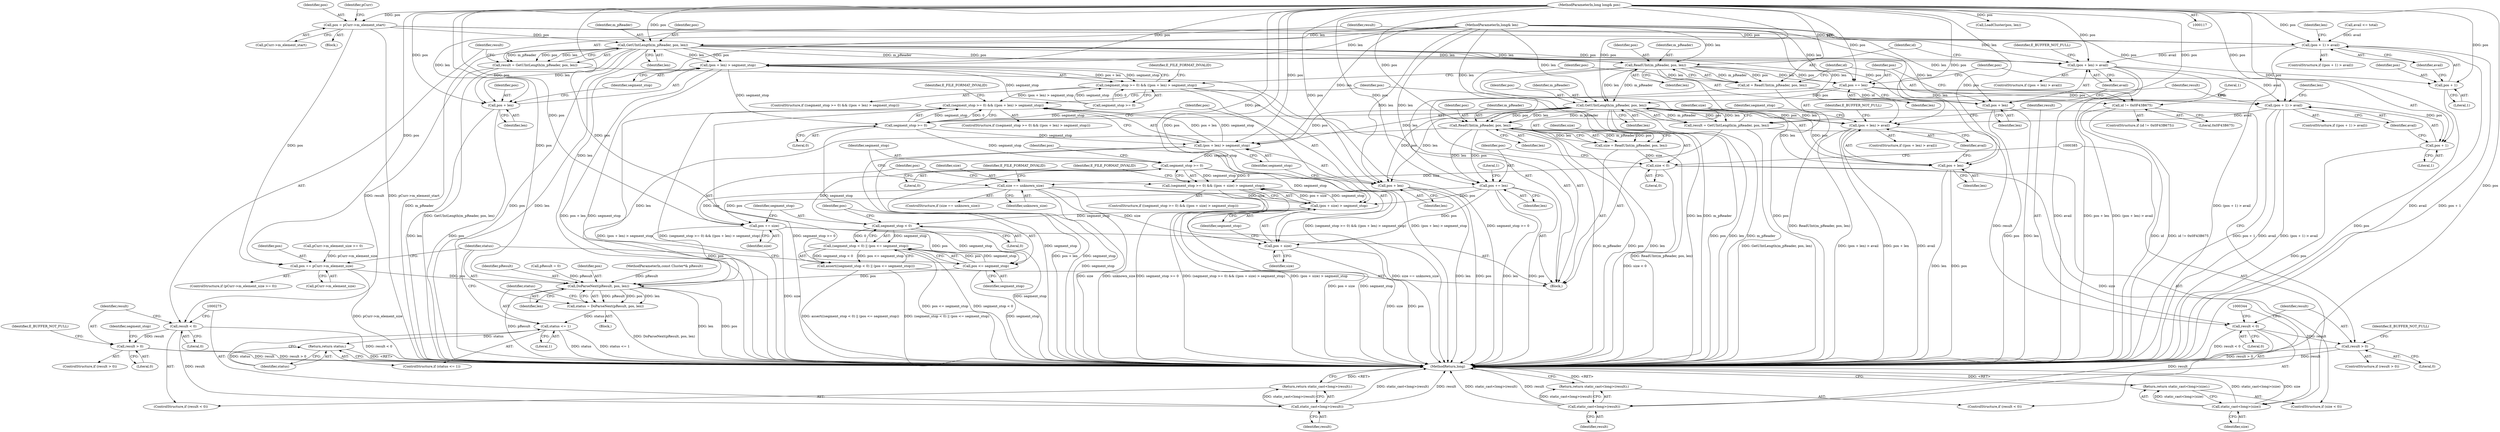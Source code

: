digraph "0_Android_cc274e2abe8b2a6698a5c47d8aa4bb45f1f9538d_55@pointer" {
"1000232" [label="(Call,pos = pCurr->m_element_start)"];
"1000120" [label="(MethodParameterIn,long long& pos)"];
"1000243" [label="(Call,pos += pCurr->m_element_size)"];
"1000426" [label="(Call,DoParseNext(pResult, pos, len))"];
"1000424" [label="(Call,status = DoParseNext(pResult, pos, len))"];
"1000431" [label="(Call,status <= 1)"];
"1000434" [label="(Return,return status;)"];
"1000251" [label="(Call,(pos + 1) > avail)"];
"1000296" [label="(Call,(pos + len) > avail)"];
"1000321" [label="(Call,(pos + 1) > avail)"];
"1000365" [label="(Call,(pos + len) > avail)"];
"1000252" [label="(Call,pos + 1)"];
"1000265" [label="(Call,GetUIntLength(m_pReader, pos, len))"];
"1000263" [label="(Call,result = GetUIntLength(m_pReader, pos, len))"];
"1000270" [label="(Call,result < 0)"];
"1000274" [label="(Call,static_cast<long>(result))"];
"1000273" [label="(Return,return static_cast<long>(result);)"];
"1000278" [label="(Call,result > 0)"];
"1000288" [label="(Call,(pos + len) > segment_stop)"];
"1000284" [label="(Call,(segment_stop >= 0) && ((pos + len) > segment_stop))"];
"1000353" [label="(Call,(segment_stop >= 0) && ((pos + len) > segment_stop))"];
"1000354" [label="(Call,segment_stop >= 0)"];
"1000357" [label="(Call,(pos + len) > segment_stop)"];
"1000400" [label="(Call,segment_stop >= 0)"];
"1000399" [label="(Call,(segment_stop >= 0) && ((pos + size) > segment_stop))"];
"1000403" [label="(Call,(pos + size) > segment_stop)"];
"1000415" [label="(Call,segment_stop < 0)"];
"1000414" [label="(Call,(segment_stop < 0) || (pos <= segment_stop))"];
"1000413" [label="(Call,assert((segment_stop < 0) || (pos <= segment_stop)))"];
"1000418" [label="(Call,pos <= segment_stop)"];
"1000289" [label="(Call,pos + len)"];
"1000297" [label="(Call,pos + len)"];
"1000306" [label="(Call,ReadUInt(m_pReader, pos, len))"];
"1000304" [label="(Call,id = ReadUInt(m_pReader, pos, len))"];
"1000311" [label="(Call,id != 0x0F43B675)"];
"1000317" [label="(Call,pos += len)"];
"1000322" [label="(Call,pos + 1)"];
"1000334" [label="(Call,GetUIntLength(m_pReader, pos, len))"];
"1000332" [label="(Call,result = GetUIntLength(m_pReader, pos, len))"];
"1000339" [label="(Call,result < 0)"];
"1000343" [label="(Call,static_cast<long>(result))"];
"1000342" [label="(Return,return static_cast<long>(result);)"];
"1000347" [label="(Call,result > 0)"];
"1000358" [label="(Call,pos + len)"];
"1000366" [label="(Call,pos + len)"];
"1000375" [label="(Call,ReadUInt(m_pReader, pos, len))"];
"1000373" [label="(Call,size = ReadUInt(m_pReader, pos, len))"];
"1000380" [label="(Call,size < 0)"];
"1000384" [label="(Call,static_cast<long>(size))"];
"1000383" [label="(Return,return static_cast<long>(size);)"];
"1000393" [label="(Call,size == unknown_size)"];
"1000404" [label="(Call,pos + size)"];
"1000410" [label="(Call,pos += size)"];
"1000387" [label="(Call,pos += len)"];
"1000283" [label="(ControlStructure,if ((segment_stop >= 0) && ((pos + len) > segment_stop)))"];
"1000400" [label="(Call,segment_stop >= 0)"];
"1000388" [label="(Identifier,pos)"];
"1000359" [label="(Identifier,pos)"];
"1000279" [label="(Identifier,result)"];
"1000277" [label="(ControlStructure,if (result > 0))"];
"1000420" [label="(Identifier,segment_stop)"];
"1000252" [label="(Call,pos + 1)"];
"1000367" [label="(Identifier,pos)"];
"1000416" [label="(Identifier,segment_stop)"];
"1000264" [label="(Identifier,result)"];
"1000406" [label="(Identifier,size)"];
"1000399" [label="(Call,(segment_stop >= 0) && ((pos + size) > segment_stop))"];
"1000386" [label="(Identifier,size)"];
"1000357" [label="(Call,(pos + len) > segment_stop)"];
"1000335" [label="(Identifier,m_pReader)"];
"1000250" [label="(ControlStructure,if ((pos + 1) > avail))"];
"1000272" [label="(Literal,0)"];
"1000369" [label="(Identifier,avail)"];
"1000417" [label="(Literal,0)"];
"1000364" [label="(ControlStructure,if ((pos + len) > avail))"];
"1000428" [label="(Identifier,pos)"];
"1000302" [label="(Identifier,E_BUFFER_NOT_FULL)"];
"1000375" [label="(Call,ReadUInt(m_pReader, pos, len))"];
"1000233" [label="(Identifier,pos)"];
"1000405" [label="(Identifier,pos)"];
"1000432" [label="(Identifier,status)"];
"1000332" [label="(Call,result = GetUIntLength(m_pReader, pos, len))"];
"1000371" [label="(Identifier,E_BUFFER_NOT_FULL)"];
"1000298" [label="(Identifier,pos)"];
"1000297" [label="(Call,pos + len)"];
"1000312" [label="(Identifier,id)"];
"1000268" [label="(Identifier,len)"];
"1000325" [label="(Identifier,avail)"];
"1000434" [label="(Return,return status;)"];
"1000308" [label="(Identifier,pos)"];
"1000355" [label="(Identifier,segment_stop)"];
"1000426" [label="(Call,DoParseNext(pResult, pos, len))"];
"1000404" [label="(Call,pos + size)"];
"1000322" [label="(Call,pos + 1)"];
"1000316" [label="(Literal,1)"];
"1000270" [label="(Call,result < 0)"];
"1000339" [label="(Call,result < 0)"];
"1000361" [label="(Identifier,segment_stop)"];
"1000258" [label="(Identifier,len)"];
"1000299" [label="(Identifier,len)"];
"1000336" [label="(Identifier,pos)"];
"1000265" [label="(Call,GetUIntLength(m_pReader, pos, len))"];
"1000366" [label="(Call,pos + len)"];
"1000324" [label="(Literal,1)"];
"1000286" [label="(Identifier,segment_stop)"];
"1000253" [label="(Identifier,pos)"];
"1000424" [label="(Call,status = DoParseNext(pResult, pos, len))"];
"1000381" [label="(Identifier,size)"];
"1000433" [label="(Literal,1)"];
"1000119" [label="(MethodParameterIn,const Cluster*& pResult)"];
"1000333" [label="(Identifier,result)"];
"1000429" [label="(Identifier,len)"];
"1000120" [label="(MethodParameterIn,long long& pos)"];
"1000418" [label="(Call,pos <= segment_stop)"];
"1000217" [label="(Call,avail <= total)"];
"1000415" [label="(Call,segment_stop < 0)"];
"1000419" [label="(Identifier,pos)"];
"1000341" [label="(Literal,0)"];
"1000410" [label="(Call,pos += size)"];
"1000392" [label="(ControlStructure,if (size == unknown_size))"];
"1000345" [label="(Identifier,result)"];
"1000376" [label="(Identifier,m_pReader)"];
"1000382" [label="(Literal,0)"];
"1000384" [label="(Call,static_cast<long>(size))"];
"1000387" [label="(Call,pos += len)"];
"1000306" [label="(Call,ReadUInt(m_pReader, pos, len))"];
"1000245" [label="(Call,pCurr->m_element_size)"];
"1000284" [label="(Call,(segment_stop >= 0) && ((pos + len) > segment_stop))"];
"1000352" [label="(ControlStructure,if ((segment_stop >= 0) && ((pos + len) > segment_stop)))"];
"1000282" [label="(Identifier,E_BUFFER_NOT_FULL)"];
"1000323" [label="(Identifier,pos)"];
"1000300" [label="(Identifier,avail)"];
"1000232" [label="(Call,pos = pCurr->m_element_start)"];
"1000412" [label="(Identifier,size)"];
"1000334" [label="(Call,GetUIntLength(m_pReader, pos, len))"];
"1000305" [label="(Identifier,id)"];
"1000427" [label="(Identifier,pResult)"];
"1000393" [label="(Call,size == unknown_size)"];
"1000379" [label="(ControlStructure,if (size < 0))"];
"1000263" [label="(Call,result = GetUIntLength(m_pReader, pos, len))"];
"1000267" [label="(Identifier,pos)"];
"1000409" [label="(Identifier,E_FILE_FORMAT_INVALID)"];
"1000254" [label="(Literal,1)"];
"1000285" [label="(Call,segment_stop >= 0)"];
"1000291" [label="(Identifier,len)"];
"1000411" [label="(Identifier,pos)"];
"1000309" [label="(Identifier,len)"];
"1000435" [label="(Identifier,status)"];
"1000343" [label="(Call,static_cast<long>(result))"];
"1000342" [label="(Return,return static_cast<long>(result);)"];
"1000383" [label="(Return,return static_cast<long>(size);)"];
"1000380" [label="(Call,size < 0)"];
"1000337" [label="(Identifier,len)"];
"1000292" [label="(Identifier,segment_stop)"];
"1000377" [label="(Identifier,pos)"];
"1000269" [label="(ControlStructure,if (result < 0))"];
"1000266" [label="(Identifier,m_pReader)"];
"1000240" [label="(Identifier,pCurr)"];
"1000234" [label="(Call,pCurr->m_element_start)"];
"1000374" [label="(Identifier,size)"];
"1000244" [label="(Identifier,pos)"];
"1000363" [label="(Identifier,E_FILE_FORMAT_INVALID)"];
"1000318" [label="(Identifier,pos)"];
"1000431" [label="(Call,status <= 1)"];
"1000407" [label="(Identifier,segment_stop)"];
"1000121" [label="(MethodParameterIn,long& len)"];
"1000290" [label="(Identifier,pos)"];
"1000351" [label="(Identifier,E_BUFFER_NOT_FULL)"];
"1000346" [label="(ControlStructure,if (result > 0))"];
"1000271" [label="(Identifier,result)"];
"1000349" [label="(Literal,0)"];
"1000238" [label="(Call,pCurr->m_element_size >= 0)"];
"1000304" [label="(Call,id = ReadUInt(m_pReader, pos, len))"];
"1000365" [label="(Call,(pos + len) > avail)"];
"1000122" [label="(Block,)"];
"1000401" [label="(Identifier,segment_stop)"];
"1000394" [label="(Identifier,size)"];
"1000276" [label="(Identifier,result)"];
"1000391" [label="(Literal,1)"];
"1000320" [label="(ControlStructure,if ((pos + 1) > avail))"];
"1000414" [label="(Call,(segment_stop < 0) || (pos <= segment_stop))"];
"1000347" [label="(Call,result > 0)"];
"1000255" [label="(Identifier,avail)"];
"1000294" [label="(Identifier,E_FILE_FORMAT_INVALID)"];
"1000288" [label="(Call,(pos + len) > segment_stop)"];
"1000338" [label="(ControlStructure,if (result < 0))"];
"1000289" [label="(Call,pos + len)"];
"1000378" [label="(Identifier,len)"];
"1000280" [label="(Literal,0)"];
"1000348" [label="(Identifier,result)"];
"1000321" [label="(Call,(pos + 1) > avail)"];
"1000436" [label="(MethodReturn,long)"];
"1000313" [label="(Literal,0x0F43B675)"];
"1000389" [label="(Identifier,len)"];
"1000368" [label="(Identifier,len)"];
"1000295" [label="(ControlStructure,if ((pos + len) > avail))"];
"1000296" [label="(Call,(pos + len) > avail)"];
"1000354" [label="(Call,segment_stop >= 0)"];
"1000251" [label="(Call,(pos + 1) > avail)"];
"1000171" [label="(Call,LoadCluster(pos, len))"];
"1000311" [label="(Call,id != 0x0F43B675)"];
"1000395" [label="(Identifier,unknown_size)"];
"1000397" [label="(Identifier,E_FILE_FORMAT_INVALID)"];
"1000130" [label="(Call,pResult = 0)"];
"1000402" [label="(Literal,0)"];
"1000328" [label="(Identifier,len)"];
"1000249" [label="(Block,)"];
"1000413" [label="(Call,assert((segment_stop < 0) || (pos <= segment_stop)))"];
"1000273" [label="(Return,return static_cast<long>(result);)"];
"1000356" [label="(Literal,0)"];
"1000358" [label="(Call,pos + len)"];
"1000425" [label="(Identifier,status)"];
"1000373" [label="(Call,size = ReadUInt(m_pReader, pos, len))"];
"1000237" [label="(ControlStructure,if (pCurr->m_element_size >= 0))"];
"1000319" [label="(Identifier,len)"];
"1000243" [label="(Call,pos += pCurr->m_element_size)"];
"1000430" [label="(ControlStructure,if (status <= 1))"];
"1000340" [label="(Identifier,result)"];
"1000398" [label="(ControlStructure,if ((segment_stop >= 0) && ((pos + size) > segment_stop)))"];
"1000317" [label="(Call,pos += len)"];
"1000422" [label="(Block,)"];
"1000360" [label="(Identifier,len)"];
"1000278" [label="(Call,result > 0)"];
"1000353" [label="(Call,(segment_stop >= 0) && ((pos + len) > segment_stop))"];
"1000307" [label="(Identifier,m_pReader)"];
"1000403" [label="(Call,(pos + size) > segment_stop)"];
"1000274" [label="(Call,static_cast<long>(result))"];
"1000310" [label="(ControlStructure,if (id != 0x0F43B675))"];
"1000232" -> "1000122"  [label="AST: "];
"1000232" -> "1000234"  [label="CFG: "];
"1000233" -> "1000232"  [label="AST: "];
"1000234" -> "1000232"  [label="AST: "];
"1000240" -> "1000232"  [label="CFG: "];
"1000232" -> "1000436"  [label="DDG: pCurr->m_element_start"];
"1000120" -> "1000232"  [label="DDG: pos"];
"1000232" -> "1000243"  [label="DDG: pos"];
"1000232" -> "1000251"  [label="DDG: pos"];
"1000232" -> "1000252"  [label="DDG: pos"];
"1000232" -> "1000265"  [label="DDG: pos"];
"1000120" -> "1000117"  [label="AST: "];
"1000120" -> "1000436"  [label="DDG: pos"];
"1000120" -> "1000171"  [label="DDG: pos"];
"1000120" -> "1000243"  [label="DDG: pos"];
"1000120" -> "1000251"  [label="DDG: pos"];
"1000120" -> "1000252"  [label="DDG: pos"];
"1000120" -> "1000265"  [label="DDG: pos"];
"1000120" -> "1000288"  [label="DDG: pos"];
"1000120" -> "1000289"  [label="DDG: pos"];
"1000120" -> "1000296"  [label="DDG: pos"];
"1000120" -> "1000297"  [label="DDG: pos"];
"1000120" -> "1000306"  [label="DDG: pos"];
"1000120" -> "1000317"  [label="DDG: pos"];
"1000120" -> "1000321"  [label="DDG: pos"];
"1000120" -> "1000322"  [label="DDG: pos"];
"1000120" -> "1000334"  [label="DDG: pos"];
"1000120" -> "1000357"  [label="DDG: pos"];
"1000120" -> "1000358"  [label="DDG: pos"];
"1000120" -> "1000365"  [label="DDG: pos"];
"1000120" -> "1000366"  [label="DDG: pos"];
"1000120" -> "1000375"  [label="DDG: pos"];
"1000120" -> "1000387"  [label="DDG: pos"];
"1000120" -> "1000403"  [label="DDG: pos"];
"1000120" -> "1000404"  [label="DDG: pos"];
"1000120" -> "1000410"  [label="DDG: pos"];
"1000120" -> "1000418"  [label="DDG: pos"];
"1000120" -> "1000426"  [label="DDG: pos"];
"1000243" -> "1000237"  [label="AST: "];
"1000243" -> "1000245"  [label="CFG: "];
"1000244" -> "1000243"  [label="AST: "];
"1000245" -> "1000243"  [label="AST: "];
"1000425" -> "1000243"  [label="CFG: "];
"1000243" -> "1000436"  [label="DDG: pCurr->m_element_size"];
"1000238" -> "1000243"  [label="DDG: pCurr->m_element_size"];
"1000243" -> "1000426"  [label="DDG: pos"];
"1000426" -> "1000424"  [label="AST: "];
"1000426" -> "1000429"  [label="CFG: "];
"1000427" -> "1000426"  [label="AST: "];
"1000428" -> "1000426"  [label="AST: "];
"1000429" -> "1000426"  [label="AST: "];
"1000424" -> "1000426"  [label="CFG: "];
"1000426" -> "1000436"  [label="DDG: pos"];
"1000426" -> "1000436"  [label="DDG: pResult"];
"1000426" -> "1000436"  [label="DDG: len"];
"1000426" -> "1000424"  [label="DDG: pResult"];
"1000426" -> "1000424"  [label="DDG: pos"];
"1000426" -> "1000424"  [label="DDG: len"];
"1000130" -> "1000426"  [label="DDG: pResult"];
"1000119" -> "1000426"  [label="DDG: pResult"];
"1000410" -> "1000426"  [label="DDG: pos"];
"1000418" -> "1000426"  [label="DDG: pos"];
"1000121" -> "1000426"  [label="DDG: len"];
"1000375" -> "1000426"  [label="DDG: len"];
"1000424" -> "1000422"  [label="AST: "];
"1000425" -> "1000424"  [label="AST: "];
"1000432" -> "1000424"  [label="CFG: "];
"1000424" -> "1000436"  [label="DDG: DoParseNext(pResult, pos, len)"];
"1000424" -> "1000431"  [label="DDG: status"];
"1000431" -> "1000430"  [label="AST: "];
"1000431" -> "1000433"  [label="CFG: "];
"1000432" -> "1000431"  [label="AST: "];
"1000433" -> "1000431"  [label="AST: "];
"1000425" -> "1000431"  [label="CFG: "];
"1000435" -> "1000431"  [label="CFG: "];
"1000431" -> "1000436"  [label="DDG: status"];
"1000431" -> "1000436"  [label="DDG: status <= 1"];
"1000431" -> "1000434"  [label="DDG: status"];
"1000434" -> "1000430"  [label="AST: "];
"1000434" -> "1000435"  [label="CFG: "];
"1000435" -> "1000434"  [label="AST: "];
"1000436" -> "1000434"  [label="CFG: "];
"1000434" -> "1000436"  [label="DDG: <RET>"];
"1000435" -> "1000434"  [label="DDG: status"];
"1000251" -> "1000250"  [label="AST: "];
"1000251" -> "1000255"  [label="CFG: "];
"1000252" -> "1000251"  [label="AST: "];
"1000255" -> "1000251"  [label="AST: "];
"1000258" -> "1000251"  [label="CFG: "];
"1000264" -> "1000251"  [label="CFG: "];
"1000251" -> "1000436"  [label="DDG: (pos + 1) > avail"];
"1000251" -> "1000436"  [label="DDG: avail"];
"1000251" -> "1000436"  [label="DDG: pos + 1"];
"1000217" -> "1000251"  [label="DDG: avail"];
"1000251" -> "1000296"  [label="DDG: avail"];
"1000296" -> "1000295"  [label="AST: "];
"1000296" -> "1000300"  [label="CFG: "];
"1000297" -> "1000296"  [label="AST: "];
"1000300" -> "1000296"  [label="AST: "];
"1000302" -> "1000296"  [label="CFG: "];
"1000305" -> "1000296"  [label="CFG: "];
"1000296" -> "1000436"  [label="DDG: (pos + len) > avail"];
"1000296" -> "1000436"  [label="DDG: avail"];
"1000296" -> "1000436"  [label="DDG: pos + len"];
"1000265" -> "1000296"  [label="DDG: pos"];
"1000265" -> "1000296"  [label="DDG: len"];
"1000121" -> "1000296"  [label="DDG: len"];
"1000296" -> "1000321"  [label="DDG: avail"];
"1000321" -> "1000320"  [label="AST: "];
"1000321" -> "1000325"  [label="CFG: "];
"1000322" -> "1000321"  [label="AST: "];
"1000325" -> "1000321"  [label="AST: "];
"1000328" -> "1000321"  [label="CFG: "];
"1000333" -> "1000321"  [label="CFG: "];
"1000321" -> "1000436"  [label="DDG: pos + 1"];
"1000321" -> "1000436"  [label="DDG: avail"];
"1000321" -> "1000436"  [label="DDG: (pos + 1) > avail"];
"1000317" -> "1000321"  [label="DDG: pos"];
"1000321" -> "1000365"  [label="DDG: avail"];
"1000365" -> "1000364"  [label="AST: "];
"1000365" -> "1000369"  [label="CFG: "];
"1000366" -> "1000365"  [label="AST: "];
"1000369" -> "1000365"  [label="AST: "];
"1000371" -> "1000365"  [label="CFG: "];
"1000374" -> "1000365"  [label="CFG: "];
"1000365" -> "1000436"  [label="DDG: avail"];
"1000365" -> "1000436"  [label="DDG: (pos + len) > avail"];
"1000365" -> "1000436"  [label="DDG: pos + len"];
"1000334" -> "1000365"  [label="DDG: pos"];
"1000334" -> "1000365"  [label="DDG: len"];
"1000121" -> "1000365"  [label="DDG: len"];
"1000252" -> "1000254"  [label="CFG: "];
"1000253" -> "1000252"  [label="AST: "];
"1000254" -> "1000252"  [label="AST: "];
"1000255" -> "1000252"  [label="CFG: "];
"1000252" -> "1000436"  [label="DDG: pos"];
"1000265" -> "1000263"  [label="AST: "];
"1000265" -> "1000268"  [label="CFG: "];
"1000266" -> "1000265"  [label="AST: "];
"1000267" -> "1000265"  [label="AST: "];
"1000268" -> "1000265"  [label="AST: "];
"1000263" -> "1000265"  [label="CFG: "];
"1000265" -> "1000436"  [label="DDG: pos"];
"1000265" -> "1000436"  [label="DDG: len"];
"1000265" -> "1000436"  [label="DDG: m_pReader"];
"1000265" -> "1000263"  [label="DDG: m_pReader"];
"1000265" -> "1000263"  [label="DDG: pos"];
"1000265" -> "1000263"  [label="DDG: len"];
"1000121" -> "1000265"  [label="DDG: len"];
"1000265" -> "1000288"  [label="DDG: pos"];
"1000265" -> "1000288"  [label="DDG: len"];
"1000265" -> "1000289"  [label="DDG: pos"];
"1000265" -> "1000289"  [label="DDG: len"];
"1000265" -> "1000297"  [label="DDG: pos"];
"1000265" -> "1000297"  [label="DDG: len"];
"1000265" -> "1000306"  [label="DDG: m_pReader"];
"1000265" -> "1000306"  [label="DDG: pos"];
"1000265" -> "1000306"  [label="DDG: len"];
"1000263" -> "1000249"  [label="AST: "];
"1000264" -> "1000263"  [label="AST: "];
"1000271" -> "1000263"  [label="CFG: "];
"1000263" -> "1000436"  [label="DDG: GetUIntLength(m_pReader, pos, len)"];
"1000263" -> "1000270"  [label="DDG: result"];
"1000270" -> "1000269"  [label="AST: "];
"1000270" -> "1000272"  [label="CFG: "];
"1000271" -> "1000270"  [label="AST: "];
"1000272" -> "1000270"  [label="AST: "];
"1000275" -> "1000270"  [label="CFG: "];
"1000279" -> "1000270"  [label="CFG: "];
"1000270" -> "1000436"  [label="DDG: result < 0"];
"1000270" -> "1000274"  [label="DDG: result"];
"1000270" -> "1000278"  [label="DDG: result"];
"1000274" -> "1000273"  [label="AST: "];
"1000274" -> "1000276"  [label="CFG: "];
"1000275" -> "1000274"  [label="AST: "];
"1000276" -> "1000274"  [label="AST: "];
"1000273" -> "1000274"  [label="CFG: "];
"1000274" -> "1000436"  [label="DDG: static_cast<long>(result)"];
"1000274" -> "1000436"  [label="DDG: result"];
"1000274" -> "1000273"  [label="DDG: static_cast<long>(result)"];
"1000273" -> "1000269"  [label="AST: "];
"1000436" -> "1000273"  [label="CFG: "];
"1000273" -> "1000436"  [label="DDG: <RET>"];
"1000278" -> "1000277"  [label="AST: "];
"1000278" -> "1000280"  [label="CFG: "];
"1000279" -> "1000278"  [label="AST: "];
"1000280" -> "1000278"  [label="AST: "];
"1000282" -> "1000278"  [label="CFG: "];
"1000286" -> "1000278"  [label="CFG: "];
"1000278" -> "1000436"  [label="DDG: result > 0"];
"1000278" -> "1000436"  [label="DDG: result"];
"1000288" -> "1000284"  [label="AST: "];
"1000288" -> "1000292"  [label="CFG: "];
"1000289" -> "1000288"  [label="AST: "];
"1000292" -> "1000288"  [label="AST: "];
"1000284" -> "1000288"  [label="CFG: "];
"1000288" -> "1000436"  [label="DDG: segment_stop"];
"1000288" -> "1000436"  [label="DDG: pos + len"];
"1000288" -> "1000284"  [label="DDG: pos + len"];
"1000288" -> "1000284"  [label="DDG: segment_stop"];
"1000121" -> "1000288"  [label="DDG: len"];
"1000285" -> "1000288"  [label="DDG: segment_stop"];
"1000288" -> "1000354"  [label="DDG: segment_stop"];
"1000284" -> "1000283"  [label="AST: "];
"1000284" -> "1000285"  [label="CFG: "];
"1000285" -> "1000284"  [label="AST: "];
"1000294" -> "1000284"  [label="CFG: "];
"1000298" -> "1000284"  [label="CFG: "];
"1000284" -> "1000436"  [label="DDG: segment_stop >= 0"];
"1000284" -> "1000436"  [label="DDG: (segment_stop >= 0) && ((pos + len) > segment_stop)"];
"1000284" -> "1000436"  [label="DDG: (pos + len) > segment_stop"];
"1000285" -> "1000284"  [label="DDG: segment_stop"];
"1000285" -> "1000284"  [label="DDG: 0"];
"1000284" -> "1000353"  [label="DDG: (pos + len) > segment_stop"];
"1000353" -> "1000352"  [label="AST: "];
"1000353" -> "1000354"  [label="CFG: "];
"1000353" -> "1000357"  [label="CFG: "];
"1000354" -> "1000353"  [label="AST: "];
"1000357" -> "1000353"  [label="AST: "];
"1000363" -> "1000353"  [label="CFG: "];
"1000367" -> "1000353"  [label="CFG: "];
"1000353" -> "1000436"  [label="DDG: (pos + len) > segment_stop"];
"1000353" -> "1000436"  [label="DDG: (segment_stop >= 0) && ((pos + len) > segment_stop)"];
"1000353" -> "1000436"  [label="DDG: segment_stop >= 0"];
"1000354" -> "1000353"  [label="DDG: segment_stop"];
"1000354" -> "1000353"  [label="DDG: 0"];
"1000357" -> "1000353"  [label="DDG: pos + len"];
"1000357" -> "1000353"  [label="DDG: segment_stop"];
"1000354" -> "1000356"  [label="CFG: "];
"1000355" -> "1000354"  [label="AST: "];
"1000356" -> "1000354"  [label="AST: "];
"1000359" -> "1000354"  [label="CFG: "];
"1000354" -> "1000436"  [label="DDG: segment_stop"];
"1000285" -> "1000354"  [label="DDG: segment_stop"];
"1000354" -> "1000357"  [label="DDG: segment_stop"];
"1000354" -> "1000400"  [label="DDG: segment_stop"];
"1000357" -> "1000361"  [label="CFG: "];
"1000358" -> "1000357"  [label="AST: "];
"1000361" -> "1000357"  [label="AST: "];
"1000357" -> "1000436"  [label="DDG: segment_stop"];
"1000357" -> "1000436"  [label="DDG: pos + len"];
"1000334" -> "1000357"  [label="DDG: pos"];
"1000334" -> "1000357"  [label="DDG: len"];
"1000121" -> "1000357"  [label="DDG: len"];
"1000357" -> "1000400"  [label="DDG: segment_stop"];
"1000400" -> "1000399"  [label="AST: "];
"1000400" -> "1000402"  [label="CFG: "];
"1000401" -> "1000400"  [label="AST: "];
"1000402" -> "1000400"  [label="AST: "];
"1000405" -> "1000400"  [label="CFG: "];
"1000399" -> "1000400"  [label="CFG: "];
"1000400" -> "1000436"  [label="DDG: segment_stop"];
"1000400" -> "1000399"  [label="DDG: segment_stop"];
"1000400" -> "1000399"  [label="DDG: 0"];
"1000400" -> "1000403"  [label="DDG: segment_stop"];
"1000400" -> "1000415"  [label="DDG: segment_stop"];
"1000399" -> "1000398"  [label="AST: "];
"1000399" -> "1000403"  [label="CFG: "];
"1000403" -> "1000399"  [label="AST: "];
"1000409" -> "1000399"  [label="CFG: "];
"1000411" -> "1000399"  [label="CFG: "];
"1000399" -> "1000436"  [label="DDG: (pos + size) > segment_stop"];
"1000399" -> "1000436"  [label="DDG: segment_stop >= 0"];
"1000399" -> "1000436"  [label="DDG: (segment_stop >= 0) && ((pos + size) > segment_stop)"];
"1000403" -> "1000399"  [label="DDG: pos + size"];
"1000403" -> "1000399"  [label="DDG: segment_stop"];
"1000403" -> "1000407"  [label="CFG: "];
"1000404" -> "1000403"  [label="AST: "];
"1000407" -> "1000403"  [label="AST: "];
"1000403" -> "1000436"  [label="DDG: pos + size"];
"1000403" -> "1000436"  [label="DDG: segment_stop"];
"1000387" -> "1000403"  [label="DDG: pos"];
"1000393" -> "1000403"  [label="DDG: size"];
"1000403" -> "1000415"  [label="DDG: segment_stop"];
"1000415" -> "1000414"  [label="AST: "];
"1000415" -> "1000417"  [label="CFG: "];
"1000416" -> "1000415"  [label="AST: "];
"1000417" -> "1000415"  [label="AST: "];
"1000419" -> "1000415"  [label="CFG: "];
"1000414" -> "1000415"  [label="CFG: "];
"1000415" -> "1000436"  [label="DDG: segment_stop"];
"1000415" -> "1000414"  [label="DDG: segment_stop"];
"1000415" -> "1000414"  [label="DDG: 0"];
"1000415" -> "1000418"  [label="DDG: segment_stop"];
"1000414" -> "1000413"  [label="AST: "];
"1000414" -> "1000418"  [label="CFG: "];
"1000418" -> "1000414"  [label="AST: "];
"1000413" -> "1000414"  [label="CFG: "];
"1000414" -> "1000436"  [label="DDG: pos <= segment_stop"];
"1000414" -> "1000436"  [label="DDG: segment_stop < 0"];
"1000414" -> "1000413"  [label="DDG: segment_stop < 0"];
"1000414" -> "1000413"  [label="DDG: pos <= segment_stop"];
"1000418" -> "1000414"  [label="DDG: pos"];
"1000418" -> "1000414"  [label="DDG: segment_stop"];
"1000413" -> "1000249"  [label="AST: "];
"1000425" -> "1000413"  [label="CFG: "];
"1000413" -> "1000436"  [label="DDG: (segment_stop < 0) || (pos <= segment_stop)"];
"1000413" -> "1000436"  [label="DDG: assert((segment_stop < 0) || (pos <= segment_stop))"];
"1000418" -> "1000420"  [label="CFG: "];
"1000419" -> "1000418"  [label="AST: "];
"1000420" -> "1000418"  [label="AST: "];
"1000418" -> "1000436"  [label="DDG: segment_stop"];
"1000410" -> "1000418"  [label="DDG: pos"];
"1000289" -> "1000291"  [label="CFG: "];
"1000290" -> "1000289"  [label="AST: "];
"1000291" -> "1000289"  [label="AST: "];
"1000292" -> "1000289"  [label="CFG: "];
"1000289" -> "1000436"  [label="DDG: len"];
"1000289" -> "1000436"  [label="DDG: pos"];
"1000121" -> "1000289"  [label="DDG: len"];
"1000297" -> "1000299"  [label="CFG: "];
"1000298" -> "1000297"  [label="AST: "];
"1000299" -> "1000297"  [label="AST: "];
"1000300" -> "1000297"  [label="CFG: "];
"1000297" -> "1000436"  [label="DDG: pos"];
"1000297" -> "1000436"  [label="DDG: len"];
"1000121" -> "1000297"  [label="DDG: len"];
"1000306" -> "1000304"  [label="AST: "];
"1000306" -> "1000309"  [label="CFG: "];
"1000307" -> "1000306"  [label="AST: "];
"1000308" -> "1000306"  [label="AST: "];
"1000309" -> "1000306"  [label="AST: "];
"1000304" -> "1000306"  [label="CFG: "];
"1000306" -> "1000436"  [label="DDG: len"];
"1000306" -> "1000436"  [label="DDG: m_pReader"];
"1000306" -> "1000436"  [label="DDG: pos"];
"1000306" -> "1000304"  [label="DDG: m_pReader"];
"1000306" -> "1000304"  [label="DDG: pos"];
"1000306" -> "1000304"  [label="DDG: len"];
"1000121" -> "1000306"  [label="DDG: len"];
"1000306" -> "1000317"  [label="DDG: len"];
"1000306" -> "1000317"  [label="DDG: pos"];
"1000306" -> "1000334"  [label="DDG: m_pReader"];
"1000306" -> "1000334"  [label="DDG: len"];
"1000304" -> "1000249"  [label="AST: "];
"1000305" -> "1000304"  [label="AST: "];
"1000312" -> "1000304"  [label="CFG: "];
"1000304" -> "1000436"  [label="DDG: ReadUInt(m_pReader, pos, len)"];
"1000304" -> "1000311"  [label="DDG: id"];
"1000311" -> "1000310"  [label="AST: "];
"1000311" -> "1000313"  [label="CFG: "];
"1000312" -> "1000311"  [label="AST: "];
"1000313" -> "1000311"  [label="AST: "];
"1000316" -> "1000311"  [label="CFG: "];
"1000318" -> "1000311"  [label="CFG: "];
"1000311" -> "1000436"  [label="DDG: id"];
"1000311" -> "1000436"  [label="DDG: id != 0x0F43B675"];
"1000317" -> "1000249"  [label="AST: "];
"1000317" -> "1000319"  [label="CFG: "];
"1000318" -> "1000317"  [label="AST: "];
"1000319" -> "1000317"  [label="AST: "];
"1000323" -> "1000317"  [label="CFG: "];
"1000121" -> "1000317"  [label="DDG: len"];
"1000317" -> "1000322"  [label="DDG: pos"];
"1000317" -> "1000334"  [label="DDG: pos"];
"1000322" -> "1000324"  [label="CFG: "];
"1000323" -> "1000322"  [label="AST: "];
"1000324" -> "1000322"  [label="AST: "];
"1000325" -> "1000322"  [label="CFG: "];
"1000322" -> "1000436"  [label="DDG: pos"];
"1000334" -> "1000332"  [label="AST: "];
"1000334" -> "1000337"  [label="CFG: "];
"1000335" -> "1000334"  [label="AST: "];
"1000336" -> "1000334"  [label="AST: "];
"1000337" -> "1000334"  [label="AST: "];
"1000332" -> "1000334"  [label="CFG: "];
"1000334" -> "1000436"  [label="DDG: pos"];
"1000334" -> "1000436"  [label="DDG: len"];
"1000334" -> "1000436"  [label="DDG: m_pReader"];
"1000334" -> "1000332"  [label="DDG: m_pReader"];
"1000334" -> "1000332"  [label="DDG: pos"];
"1000334" -> "1000332"  [label="DDG: len"];
"1000121" -> "1000334"  [label="DDG: len"];
"1000334" -> "1000358"  [label="DDG: pos"];
"1000334" -> "1000358"  [label="DDG: len"];
"1000334" -> "1000366"  [label="DDG: pos"];
"1000334" -> "1000366"  [label="DDG: len"];
"1000334" -> "1000375"  [label="DDG: m_pReader"];
"1000334" -> "1000375"  [label="DDG: pos"];
"1000334" -> "1000375"  [label="DDG: len"];
"1000332" -> "1000249"  [label="AST: "];
"1000333" -> "1000332"  [label="AST: "];
"1000340" -> "1000332"  [label="CFG: "];
"1000332" -> "1000436"  [label="DDG: GetUIntLength(m_pReader, pos, len)"];
"1000332" -> "1000339"  [label="DDG: result"];
"1000339" -> "1000338"  [label="AST: "];
"1000339" -> "1000341"  [label="CFG: "];
"1000340" -> "1000339"  [label="AST: "];
"1000341" -> "1000339"  [label="AST: "];
"1000344" -> "1000339"  [label="CFG: "];
"1000348" -> "1000339"  [label="CFG: "];
"1000339" -> "1000436"  [label="DDG: result < 0"];
"1000339" -> "1000343"  [label="DDG: result"];
"1000339" -> "1000347"  [label="DDG: result"];
"1000343" -> "1000342"  [label="AST: "];
"1000343" -> "1000345"  [label="CFG: "];
"1000344" -> "1000343"  [label="AST: "];
"1000345" -> "1000343"  [label="AST: "];
"1000342" -> "1000343"  [label="CFG: "];
"1000343" -> "1000436"  [label="DDG: static_cast<long>(result)"];
"1000343" -> "1000436"  [label="DDG: result"];
"1000343" -> "1000342"  [label="DDG: static_cast<long>(result)"];
"1000342" -> "1000338"  [label="AST: "];
"1000436" -> "1000342"  [label="CFG: "];
"1000342" -> "1000436"  [label="DDG: <RET>"];
"1000347" -> "1000346"  [label="AST: "];
"1000347" -> "1000349"  [label="CFG: "];
"1000348" -> "1000347"  [label="AST: "];
"1000349" -> "1000347"  [label="AST: "];
"1000351" -> "1000347"  [label="CFG: "];
"1000355" -> "1000347"  [label="CFG: "];
"1000347" -> "1000436"  [label="DDG: result"];
"1000347" -> "1000436"  [label="DDG: result > 0"];
"1000358" -> "1000360"  [label="CFG: "];
"1000359" -> "1000358"  [label="AST: "];
"1000360" -> "1000358"  [label="AST: "];
"1000361" -> "1000358"  [label="CFG: "];
"1000358" -> "1000436"  [label="DDG: len"];
"1000358" -> "1000436"  [label="DDG: pos"];
"1000121" -> "1000358"  [label="DDG: len"];
"1000366" -> "1000368"  [label="CFG: "];
"1000367" -> "1000366"  [label="AST: "];
"1000368" -> "1000366"  [label="AST: "];
"1000369" -> "1000366"  [label="CFG: "];
"1000366" -> "1000436"  [label="DDG: len"];
"1000366" -> "1000436"  [label="DDG: pos"];
"1000121" -> "1000366"  [label="DDG: len"];
"1000375" -> "1000373"  [label="AST: "];
"1000375" -> "1000378"  [label="CFG: "];
"1000376" -> "1000375"  [label="AST: "];
"1000377" -> "1000375"  [label="AST: "];
"1000378" -> "1000375"  [label="AST: "];
"1000373" -> "1000375"  [label="CFG: "];
"1000375" -> "1000436"  [label="DDG: m_pReader"];
"1000375" -> "1000436"  [label="DDG: pos"];
"1000375" -> "1000436"  [label="DDG: len"];
"1000375" -> "1000373"  [label="DDG: m_pReader"];
"1000375" -> "1000373"  [label="DDG: pos"];
"1000375" -> "1000373"  [label="DDG: len"];
"1000121" -> "1000375"  [label="DDG: len"];
"1000375" -> "1000387"  [label="DDG: len"];
"1000375" -> "1000387"  [label="DDG: pos"];
"1000373" -> "1000249"  [label="AST: "];
"1000374" -> "1000373"  [label="AST: "];
"1000381" -> "1000373"  [label="CFG: "];
"1000373" -> "1000436"  [label="DDG: ReadUInt(m_pReader, pos, len)"];
"1000373" -> "1000380"  [label="DDG: size"];
"1000380" -> "1000379"  [label="AST: "];
"1000380" -> "1000382"  [label="CFG: "];
"1000381" -> "1000380"  [label="AST: "];
"1000382" -> "1000380"  [label="AST: "];
"1000385" -> "1000380"  [label="CFG: "];
"1000388" -> "1000380"  [label="CFG: "];
"1000380" -> "1000436"  [label="DDG: size < 0"];
"1000380" -> "1000384"  [label="DDG: size"];
"1000380" -> "1000393"  [label="DDG: size"];
"1000384" -> "1000383"  [label="AST: "];
"1000384" -> "1000386"  [label="CFG: "];
"1000385" -> "1000384"  [label="AST: "];
"1000386" -> "1000384"  [label="AST: "];
"1000383" -> "1000384"  [label="CFG: "];
"1000384" -> "1000436"  [label="DDG: static_cast<long>(size)"];
"1000384" -> "1000436"  [label="DDG: size"];
"1000384" -> "1000383"  [label="DDG: static_cast<long>(size)"];
"1000383" -> "1000379"  [label="AST: "];
"1000436" -> "1000383"  [label="CFG: "];
"1000383" -> "1000436"  [label="DDG: <RET>"];
"1000393" -> "1000392"  [label="AST: "];
"1000393" -> "1000395"  [label="CFG: "];
"1000394" -> "1000393"  [label="AST: "];
"1000395" -> "1000393"  [label="AST: "];
"1000397" -> "1000393"  [label="CFG: "];
"1000401" -> "1000393"  [label="CFG: "];
"1000393" -> "1000436"  [label="DDG: size"];
"1000393" -> "1000436"  [label="DDG: size == unknown_size"];
"1000393" -> "1000436"  [label="DDG: unknown_size"];
"1000393" -> "1000404"  [label="DDG: size"];
"1000393" -> "1000410"  [label="DDG: size"];
"1000404" -> "1000406"  [label="CFG: "];
"1000405" -> "1000404"  [label="AST: "];
"1000406" -> "1000404"  [label="AST: "];
"1000407" -> "1000404"  [label="CFG: "];
"1000404" -> "1000436"  [label="DDG: pos"];
"1000404" -> "1000436"  [label="DDG: size"];
"1000387" -> "1000404"  [label="DDG: pos"];
"1000410" -> "1000249"  [label="AST: "];
"1000410" -> "1000412"  [label="CFG: "];
"1000411" -> "1000410"  [label="AST: "];
"1000412" -> "1000410"  [label="AST: "];
"1000416" -> "1000410"  [label="CFG: "];
"1000410" -> "1000436"  [label="DDG: size"];
"1000387" -> "1000410"  [label="DDG: pos"];
"1000387" -> "1000249"  [label="AST: "];
"1000387" -> "1000389"  [label="CFG: "];
"1000388" -> "1000387"  [label="AST: "];
"1000389" -> "1000387"  [label="AST: "];
"1000391" -> "1000387"  [label="CFG: "];
"1000387" -> "1000436"  [label="DDG: len"];
"1000387" -> "1000436"  [label="DDG: pos"];
"1000121" -> "1000387"  [label="DDG: len"];
}
